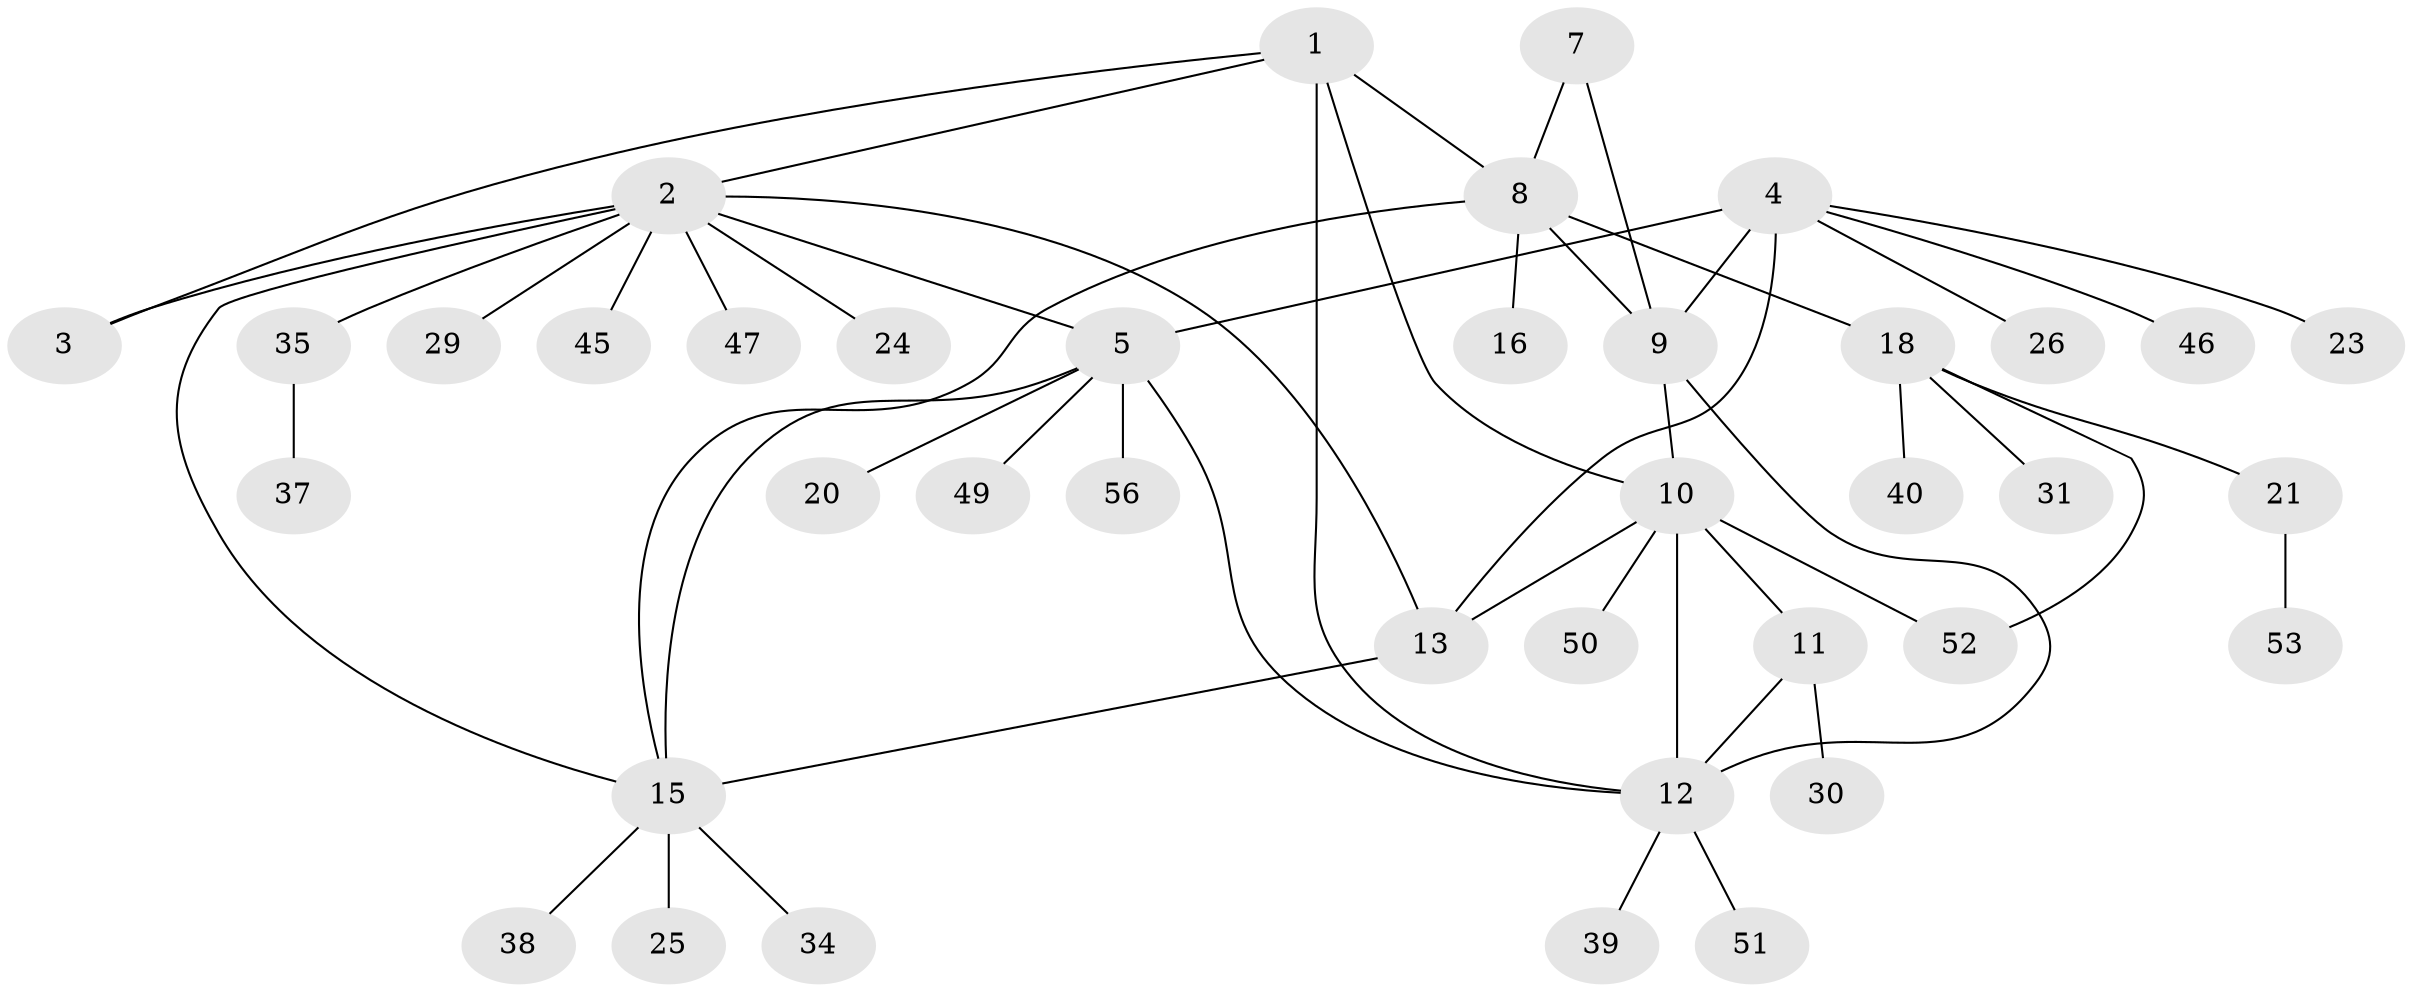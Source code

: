// original degree distribution, {5: 0.03333333333333333, 8: 0.05, 2: 0.25, 7: 0.03333333333333333, 6: 0.03333333333333333, 4: 0.06666666666666667, 3: 0.08333333333333333, 1: 0.45}
// Generated by graph-tools (version 1.1) at 2025/42/03/06/25 10:42:15]
// undirected, 39 vertices, 52 edges
graph export_dot {
graph [start="1"]
  node [color=gray90,style=filled];
  1 [super="+54"];
  2 [super="+14"];
  3;
  4 [super="+19"];
  5 [super="+6"];
  7 [super="+33"];
  8 [super="+42"];
  9;
  10 [super="+43"];
  11 [super="+27"];
  12 [super="+17"];
  13;
  15 [super="+41"];
  16;
  18 [super="+22"];
  20;
  21 [super="+32"];
  23;
  24;
  25;
  26 [super="+28"];
  29 [super="+55"];
  30 [super="+36"];
  31;
  34 [super="+59"];
  35 [super="+44"];
  37 [super="+48"];
  38;
  39;
  40;
  45;
  46 [super="+60"];
  47;
  49 [super="+58"];
  50;
  51;
  52;
  53;
  56 [super="+57"];
  1 -- 2;
  1 -- 3;
  1 -- 8;
  1 -- 10;
  1 -- 12;
  2 -- 3;
  2 -- 5;
  2 -- 24;
  2 -- 29;
  2 -- 45;
  2 -- 47;
  2 -- 35;
  2 -- 13;
  2 -- 15;
  4 -- 5 [weight=2];
  4 -- 9;
  4 -- 23;
  4 -- 26;
  4 -- 46;
  4 -- 13;
  5 -- 12;
  5 -- 15;
  5 -- 56;
  5 -- 49;
  5 -- 20;
  7 -- 8;
  7 -- 9;
  8 -- 9;
  8 -- 15;
  8 -- 16;
  8 -- 18;
  9 -- 10;
  9 -- 12;
  10 -- 11;
  10 -- 12;
  10 -- 13;
  10 -- 50;
  10 -- 52;
  11 -- 12;
  11 -- 30;
  12 -- 51;
  12 -- 39;
  13 -- 15;
  15 -- 25;
  15 -- 34;
  15 -- 38;
  18 -- 21;
  18 -- 52;
  18 -- 40;
  18 -- 31;
  21 -- 53;
  35 -- 37;
}
